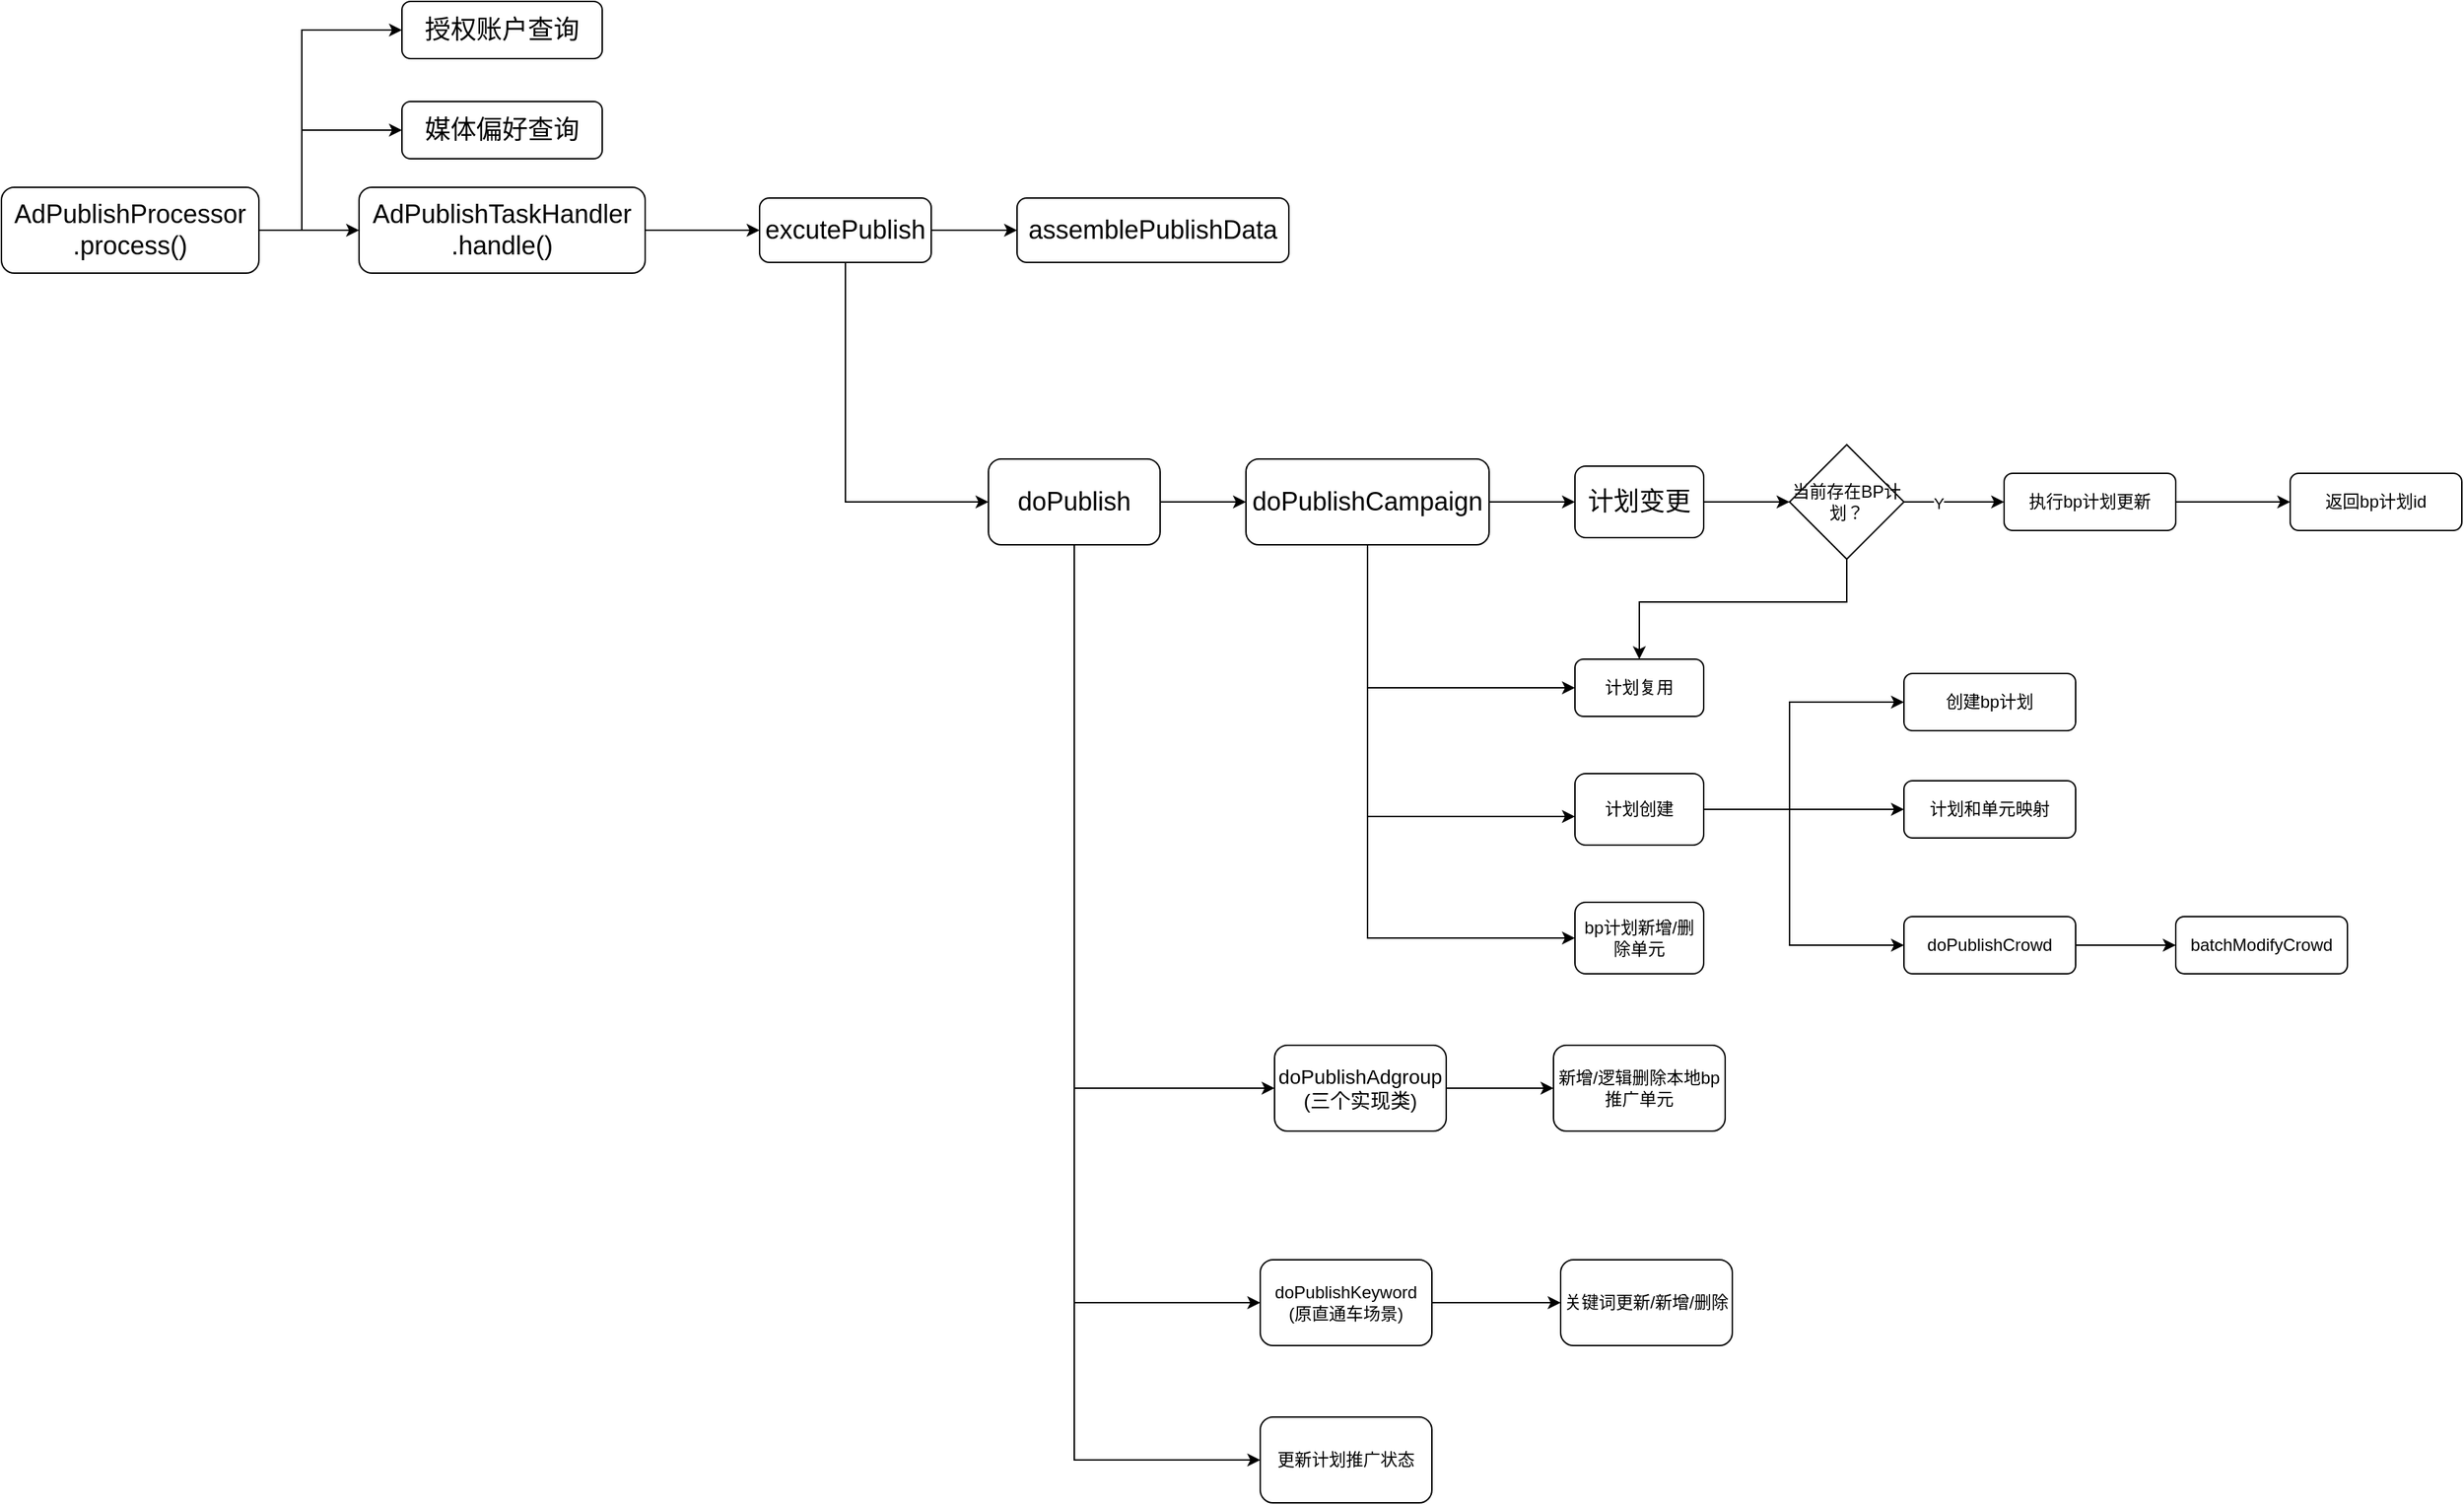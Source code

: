 <mxfile version="22.0.8" type="github">
  <diagram name="第 1 页" id="F7O8moViHx2KYAhkfTpn">
    <mxGraphModel dx="1885" dy="913" grid="1" gridSize="10" guides="1" tooltips="1" connect="1" arrows="1" fold="1" page="1" pageScale="1" pageWidth="4681" pageHeight="3300" math="0" shadow="0">
      <root>
        <mxCell id="0" />
        <mxCell id="1" parent="0" />
        <mxCell id="_iy_NbhkRMOs4UdgbeNI-57" value="" style="edgeStyle=orthogonalEdgeStyle;rounded=0;orthogonalLoop=1;jettySize=auto;html=1;" edge="1" parent="1" source="gTO8nVF3v8nzosP1zxfj-1" target="_iy_NbhkRMOs4UdgbeNI-25">
          <mxGeometry relative="1" as="geometry" />
        </mxCell>
        <mxCell id="gTO8nVF3v8nzosP1zxfj-1" value="&lt;font style=&quot;font-size: 18px;&quot;&gt;AdPublishTaskHandler&lt;br&gt;.handle()&lt;/font&gt;" style="rounded=1;whiteSpace=wrap;html=1;" parent="1" vertex="1">
          <mxGeometry x="970" y="550" width="200" height="60" as="geometry" />
        </mxCell>
        <mxCell id="gTO8nVF3v8nzosP1zxfj-2" value="&lt;font style=&quot;font-size: 18px;&quot;&gt;assemblePublishData&lt;/font&gt;" style="rounded=1;whiteSpace=wrap;html=1;" parent="1" vertex="1">
          <mxGeometry x="1430" y="557.5" width="190" height="45" as="geometry" />
        </mxCell>
        <mxCell id="_iy_NbhkRMOs4UdgbeNI-28" value="" style="edgeStyle=orthogonalEdgeStyle;rounded=0;orthogonalLoop=1;jettySize=auto;html=1;" edge="1" parent="1" source="gTO8nVF3v8nzosP1zxfj-3" target="gTO8nVF3v8nzosP1zxfj-7">
          <mxGeometry relative="1" as="geometry" />
        </mxCell>
        <mxCell id="_iy_NbhkRMOs4UdgbeNI-60" value="" style="edgeStyle=orthogonalEdgeStyle;rounded=0;orthogonalLoop=1;jettySize=auto;html=1;" edge="1" parent="1" source="gTO8nVF3v8nzosP1zxfj-3">
          <mxGeometry relative="1" as="geometry">
            <mxPoint x="1610" y="1180" as="targetPoint" />
            <Array as="points">
              <mxPoint x="1470" y="1180" />
            </Array>
          </mxGeometry>
        </mxCell>
        <mxCell id="gTO8nVF3v8nzosP1zxfj-3" value="&lt;font style=&quot;font-size: 18px;&quot;&gt;doPublish&lt;/font&gt;" style="rounded=1;whiteSpace=wrap;html=1;" parent="1" vertex="1">
          <mxGeometry x="1410" y="740" width="120" height="60" as="geometry" />
        </mxCell>
        <mxCell id="_iy_NbhkRMOs4UdgbeNI-58" value="" style="edgeStyle=orthogonalEdgeStyle;rounded=0;orthogonalLoop=1;jettySize=auto;html=1;" edge="1" parent="1" source="gTO8nVF3v8nzosP1zxfj-4" target="_iy_NbhkRMOs4UdgbeNI-20">
          <mxGeometry relative="1" as="geometry" />
        </mxCell>
        <mxCell id="gTO8nVF3v8nzosP1zxfj-4" value="&lt;font style=&quot;font-size: 14px;&quot;&gt;doPublishAdgroup&lt;br&gt;(三个实现类)&lt;/font&gt;" style="rounded=1;whiteSpace=wrap;html=1;" parent="1" vertex="1">
          <mxGeometry x="1610" y="1150" width="120" height="60" as="geometry" />
        </mxCell>
        <mxCell id="_iy_NbhkRMOs4UdgbeNI-22" value="" style="edgeStyle=orthogonalEdgeStyle;rounded=0;orthogonalLoop=1;jettySize=auto;html=1;" edge="1" parent="1" source="gTO8nVF3v8nzosP1zxfj-5" target="_iy_NbhkRMOs4UdgbeNI-21">
          <mxGeometry relative="1" as="geometry" />
        </mxCell>
        <mxCell id="gTO8nVF3v8nzosP1zxfj-5" value="doPublishKeyword&lt;br&gt;(原直通车场景)" style="rounded=1;whiteSpace=wrap;html=1;" parent="1" vertex="1">
          <mxGeometry x="1600" y="1300" width="120" height="60" as="geometry" />
        </mxCell>
        <mxCell id="gTO8nVF3v8nzosP1zxfj-6" value="更新计划推广状态" style="rounded=1;whiteSpace=wrap;html=1;" parent="1" vertex="1">
          <mxGeometry x="1600" y="1410" width="120" height="60" as="geometry" />
        </mxCell>
        <mxCell id="gTO8nVF3v8nzosP1zxfj-15" value="" style="edgeStyle=orthogonalEdgeStyle;rounded=0;orthogonalLoop=1;jettySize=auto;html=1;" parent="1" source="gTO8nVF3v8nzosP1zxfj-7" target="gTO8nVF3v8nzosP1zxfj-8" edge="1">
          <mxGeometry relative="1" as="geometry" />
        </mxCell>
        <mxCell id="_iy_NbhkRMOs4UdgbeNI-66" value="" style="edgeStyle=orthogonalEdgeStyle;rounded=0;orthogonalLoop=1;jettySize=auto;html=1;" edge="1" parent="1" source="gTO8nVF3v8nzosP1zxfj-7">
          <mxGeometry relative="1" as="geometry">
            <mxPoint x="1820" y="900" as="targetPoint" />
            <Array as="points">
              <mxPoint x="1675" y="900" />
            </Array>
          </mxGeometry>
        </mxCell>
        <mxCell id="gTO8nVF3v8nzosP1zxfj-7" value="&lt;font style=&quot;font-size: 18px;&quot;&gt;doPublishCampaign&lt;/font&gt;" style="rounded=1;whiteSpace=wrap;html=1;" parent="1" vertex="1">
          <mxGeometry x="1590" y="740" width="170" height="60" as="geometry" />
        </mxCell>
        <mxCell id="_iy_NbhkRMOs4UdgbeNI-32" value="" style="edgeStyle=orthogonalEdgeStyle;rounded=0;orthogonalLoop=1;jettySize=auto;html=1;" edge="1" parent="1" source="gTO8nVF3v8nzosP1zxfj-8" target="_iy_NbhkRMOs4UdgbeNI-3">
          <mxGeometry relative="1" as="geometry" />
        </mxCell>
        <mxCell id="gTO8nVF3v8nzosP1zxfj-8" value="&lt;font style=&quot;font-size: 18px;&quot;&gt;计划变更&lt;/font&gt;" style="rounded=1;whiteSpace=wrap;html=1;" parent="1" vertex="1">
          <mxGeometry x="1820" y="745" width="90" height="50" as="geometry" />
        </mxCell>
        <mxCell id="gTO8nVF3v8nzosP1zxfj-9" value="计划复用" style="rounded=1;whiteSpace=wrap;html=1;" parent="1" vertex="1">
          <mxGeometry x="1820" y="880" width="90" height="40" as="geometry" />
        </mxCell>
        <mxCell id="_iy_NbhkRMOs4UdgbeNI-70" value="" style="edgeStyle=orthogonalEdgeStyle;rounded=0;orthogonalLoop=1;jettySize=auto;html=1;" edge="1" parent="1" source="gTO8nVF3v8nzosP1zxfj-10">
          <mxGeometry relative="1" as="geometry">
            <mxPoint x="2050.0" y="985" as="targetPoint" />
          </mxGeometry>
        </mxCell>
        <mxCell id="gTO8nVF3v8nzosP1zxfj-10" value="计划创建" style="rounded=1;whiteSpace=wrap;html=1;" parent="1" vertex="1">
          <mxGeometry x="1820" y="960" width="90" height="50" as="geometry" />
        </mxCell>
        <mxCell id="_iy_NbhkRMOs4UdgbeNI-6" value="" style="edgeStyle=orthogonalEdgeStyle;rounded=0;orthogonalLoop=1;jettySize=auto;html=1;" edge="1" parent="1" source="_iy_NbhkRMOs4UdgbeNI-3" target="_iy_NbhkRMOs4UdgbeNI-5">
          <mxGeometry relative="1" as="geometry" />
        </mxCell>
        <mxCell id="_iy_NbhkRMOs4UdgbeNI-7" value="Y" style="edgeLabel;html=1;align=center;verticalAlign=middle;resizable=0;points=[];" vertex="1" connectable="0" parent="_iy_NbhkRMOs4UdgbeNI-6">
          <mxGeometry x="-0.332" y="-1" relative="1" as="geometry">
            <mxPoint as="offset" />
          </mxGeometry>
        </mxCell>
        <mxCell id="_iy_NbhkRMOs4UdgbeNI-64" value="" style="edgeStyle=orthogonalEdgeStyle;rounded=0;orthogonalLoop=1;jettySize=auto;html=1;entryX=0.5;entryY=0;entryDx=0;entryDy=0;" edge="1" parent="1" source="_iy_NbhkRMOs4UdgbeNI-3" target="gTO8nVF3v8nzosP1zxfj-9">
          <mxGeometry relative="1" as="geometry">
            <Array as="points">
              <mxPoint x="2010" y="840" />
              <mxPoint x="1865" y="840" />
            </Array>
          </mxGeometry>
        </mxCell>
        <mxCell id="_iy_NbhkRMOs4UdgbeNI-3" value="当前存在BP计划？" style="rhombus;whiteSpace=wrap;html=1;" vertex="1" parent="1">
          <mxGeometry x="1970" y="730" width="80" height="80" as="geometry" />
        </mxCell>
        <mxCell id="_iy_NbhkRMOs4UdgbeNI-41" value="" style="edgeStyle=orthogonalEdgeStyle;rounded=0;orthogonalLoop=1;jettySize=auto;html=1;" edge="1" parent="1" source="_iy_NbhkRMOs4UdgbeNI-5" target="_iy_NbhkRMOs4UdgbeNI-40">
          <mxGeometry relative="1" as="geometry" />
        </mxCell>
        <mxCell id="_iy_NbhkRMOs4UdgbeNI-5" value="执行bp计划更新" style="rounded=1;whiteSpace=wrap;html=1;" vertex="1" parent="1">
          <mxGeometry x="2120" y="750" width="120" height="40" as="geometry" />
        </mxCell>
        <mxCell id="_iy_NbhkRMOs4UdgbeNI-8" value="创建bp计划" style="rounded=1;whiteSpace=wrap;html=1;" vertex="1" parent="1">
          <mxGeometry x="2050" y="890" width="120" height="40" as="geometry" />
        </mxCell>
        <mxCell id="_iy_NbhkRMOs4UdgbeNI-11" value="计划和单元映射" style="rounded=1;whiteSpace=wrap;html=1;" vertex="1" parent="1">
          <mxGeometry x="2050" y="965" width="120" height="40" as="geometry" />
        </mxCell>
        <mxCell id="_iy_NbhkRMOs4UdgbeNI-43" value="" style="edgeStyle=orthogonalEdgeStyle;rounded=0;orthogonalLoop=1;jettySize=auto;html=1;entryX=0;entryY=0.5;entryDx=0;entryDy=0;" edge="1" parent="1" source="_iy_NbhkRMOs4UdgbeNI-15" target="_iy_NbhkRMOs4UdgbeNI-44">
          <mxGeometry relative="1" as="geometry">
            <mxPoint x="2310" y="1080" as="targetPoint" />
          </mxGeometry>
        </mxCell>
        <mxCell id="_iy_NbhkRMOs4UdgbeNI-15" value="doPublishCrowd" style="rounded=1;whiteSpace=wrap;html=1;" vertex="1" parent="1">
          <mxGeometry x="2050" y="1060" width="120" height="40" as="geometry" />
        </mxCell>
        <mxCell id="_iy_NbhkRMOs4UdgbeNI-18" value="bp计划新增/删除单元" style="rounded=1;whiteSpace=wrap;html=1;" vertex="1" parent="1">
          <mxGeometry x="1820" y="1050" width="90" height="50" as="geometry" />
        </mxCell>
        <mxCell id="_iy_NbhkRMOs4UdgbeNI-20" value="新增/逻辑删除本地bp推广单元" style="rounded=1;whiteSpace=wrap;html=1;" vertex="1" parent="1">
          <mxGeometry x="1805" y="1150" width="120" height="60" as="geometry" />
        </mxCell>
        <mxCell id="_iy_NbhkRMOs4UdgbeNI-21" value="关键词更新/新增/删除" style="whiteSpace=wrap;html=1;rounded=1;" vertex="1" parent="1">
          <mxGeometry x="1810" y="1300" width="120" height="60" as="geometry" />
        </mxCell>
        <mxCell id="_iy_NbhkRMOs4UdgbeNI-29" value="" style="edgeStyle=orthogonalEdgeStyle;rounded=0;orthogonalLoop=1;jettySize=auto;html=1;" edge="1" parent="1" source="_iy_NbhkRMOs4UdgbeNI-25" target="gTO8nVF3v8nzosP1zxfj-2">
          <mxGeometry relative="1" as="geometry" />
        </mxCell>
        <mxCell id="_iy_NbhkRMOs4UdgbeNI-31" value="" style="edgeStyle=orthogonalEdgeStyle;rounded=0;orthogonalLoop=1;jettySize=auto;html=1;" edge="1" parent="1" source="_iy_NbhkRMOs4UdgbeNI-25">
          <mxGeometry relative="1" as="geometry">
            <mxPoint x="1410" y="770" as="targetPoint" />
            <Array as="points">
              <mxPoint x="1310" y="770" />
            </Array>
          </mxGeometry>
        </mxCell>
        <mxCell id="_iy_NbhkRMOs4UdgbeNI-25" value="&lt;font style=&quot;font-size: 18px;&quot;&gt;excutePublish&lt;/font&gt;" style="rounded=1;whiteSpace=wrap;html=1;" vertex="1" parent="1">
          <mxGeometry x="1250" y="557.5" width="120" height="45" as="geometry" />
        </mxCell>
        <mxCell id="_iy_NbhkRMOs4UdgbeNI-40" value="返回bp计划id" style="whiteSpace=wrap;html=1;rounded=1;" vertex="1" parent="1">
          <mxGeometry x="2320" y="750" width="120" height="40" as="geometry" />
        </mxCell>
        <mxCell id="_iy_NbhkRMOs4UdgbeNI-44" value="batchModifyCrowd" style="rounded=1;whiteSpace=wrap;html=1;" vertex="1" parent="1">
          <mxGeometry x="2240" y="1060" width="120" height="40" as="geometry" />
        </mxCell>
        <mxCell id="_iy_NbhkRMOs4UdgbeNI-47" value="" style="endArrow=classic;html=1;rounded=0;entryX=0;entryY=0.5;entryDx=0;entryDy=0;" edge="1" parent="1" target="_iy_NbhkRMOs4UdgbeNI-8">
          <mxGeometry width="50" height="50" relative="1" as="geometry">
            <mxPoint x="1970" y="980" as="sourcePoint" />
            <mxPoint x="2020" y="930" as="targetPoint" />
            <Array as="points">
              <mxPoint x="1970" y="910" />
            </Array>
          </mxGeometry>
        </mxCell>
        <mxCell id="_iy_NbhkRMOs4UdgbeNI-48" value="" style="endArrow=classic;html=1;rounded=0;entryX=0;entryY=0.5;entryDx=0;entryDy=0;" edge="1" parent="1" target="_iy_NbhkRMOs4UdgbeNI-15">
          <mxGeometry width="50" height="50" relative="1" as="geometry">
            <mxPoint x="1970" y="980" as="sourcePoint" />
            <mxPoint x="2020" y="1030" as="targetPoint" />
            <Array as="points">
              <mxPoint x="1970" y="1080" />
            </Array>
          </mxGeometry>
        </mxCell>
        <mxCell id="_iy_NbhkRMOs4UdgbeNI-54" value="" style="edgeStyle=orthogonalEdgeStyle;rounded=0;orthogonalLoop=1;jettySize=auto;html=1;" edge="1" parent="1" source="_iy_NbhkRMOs4UdgbeNI-49">
          <mxGeometry relative="1" as="geometry">
            <mxPoint x="970" y="580" as="targetPoint" />
          </mxGeometry>
        </mxCell>
        <mxCell id="_iy_NbhkRMOs4UdgbeNI-49" value="&lt;span style=&quot;font-size: 18px;&quot;&gt;AdPublishProcessor&lt;br&gt;.process()&lt;/span&gt;" style="rounded=1;whiteSpace=wrap;html=1;" vertex="1" parent="1">
          <mxGeometry x="720" y="550" width="180" height="60" as="geometry" />
        </mxCell>
        <mxCell id="_iy_NbhkRMOs4UdgbeNI-51" value="&lt;span style=&quot;font-size: 18px;&quot;&gt;媒体偏好查询&lt;/span&gt;" style="rounded=1;whiteSpace=wrap;html=1;" vertex="1" parent="1">
          <mxGeometry x="1000" y="490" width="140" height="40" as="geometry" />
        </mxCell>
        <mxCell id="_iy_NbhkRMOs4UdgbeNI-52" value="&lt;font style=&quot;font-size: 18px;&quot;&gt;授权账户查询&lt;/font&gt;" style="rounded=1;whiteSpace=wrap;html=1;" vertex="1" parent="1">
          <mxGeometry x="1000" y="420" width="140" height="40" as="geometry" />
        </mxCell>
        <mxCell id="_iy_NbhkRMOs4UdgbeNI-55" value="" style="endArrow=classic;html=1;rounded=0;" edge="1" parent="1">
          <mxGeometry width="50" height="50" relative="1" as="geometry">
            <mxPoint x="930" y="580" as="sourcePoint" />
            <mxPoint x="1000" y="440" as="targetPoint" />
            <Array as="points">
              <mxPoint x="930" y="440" />
            </Array>
          </mxGeometry>
        </mxCell>
        <mxCell id="_iy_NbhkRMOs4UdgbeNI-56" value="" style="endArrow=classic;html=1;rounded=0;entryX=0;entryY=0.5;entryDx=0;entryDy=0;entryPerimeter=0;" edge="1" parent="1" target="_iy_NbhkRMOs4UdgbeNI-51">
          <mxGeometry width="50" height="50" relative="1" as="geometry">
            <mxPoint x="930" y="510" as="sourcePoint" />
            <mxPoint x="920" y="460" as="targetPoint" />
          </mxGeometry>
        </mxCell>
        <mxCell id="_iy_NbhkRMOs4UdgbeNI-61" value="" style="endArrow=classic;html=1;rounded=0;entryX=0;entryY=0.5;entryDx=0;entryDy=0;" edge="1" parent="1" target="gTO8nVF3v8nzosP1zxfj-6">
          <mxGeometry width="50" height="50" relative="1" as="geometry">
            <mxPoint x="1470" y="1180" as="sourcePoint" />
            <mxPoint x="1520" y="1200" as="targetPoint" />
            <Array as="points">
              <mxPoint x="1470" y="1440" />
            </Array>
          </mxGeometry>
        </mxCell>
        <mxCell id="_iy_NbhkRMOs4UdgbeNI-62" value="" style="endArrow=classic;html=1;rounded=0;entryX=0;entryY=0.5;entryDx=0;entryDy=0;" edge="1" parent="1" target="gTO8nVF3v8nzosP1zxfj-5">
          <mxGeometry width="50" height="50" relative="1" as="geometry">
            <mxPoint x="1470" y="1330" as="sourcePoint" />
            <mxPoint x="1520" y="1280" as="targetPoint" />
          </mxGeometry>
        </mxCell>
        <mxCell id="_iy_NbhkRMOs4UdgbeNI-67" value="" style="endArrow=classic;html=1;rounded=0;entryX=0;entryY=0.5;entryDx=0;entryDy=0;" edge="1" parent="1" target="_iy_NbhkRMOs4UdgbeNI-18">
          <mxGeometry width="50" height="50" relative="1" as="geometry">
            <mxPoint x="1675" y="900" as="sourcePoint" />
            <mxPoint x="1725" y="850" as="targetPoint" />
            <Array as="points">
              <mxPoint x="1675" y="1075" />
            </Array>
          </mxGeometry>
        </mxCell>
        <mxCell id="_iy_NbhkRMOs4UdgbeNI-68" value="" style="endArrow=classic;html=1;rounded=0;" edge="1" parent="1">
          <mxGeometry width="50" height="50" relative="1" as="geometry">
            <mxPoint x="1675" y="990" as="sourcePoint" />
            <mxPoint x="1820" y="990" as="targetPoint" />
          </mxGeometry>
        </mxCell>
      </root>
    </mxGraphModel>
  </diagram>
</mxfile>
